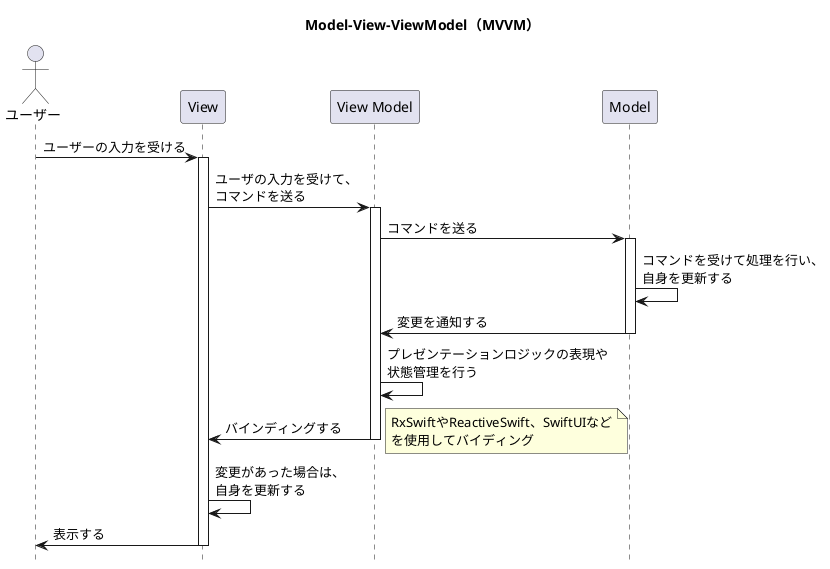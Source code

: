 @startuml

title Model-View-ViewModel（MVVM）

hide footbox

actor ユーザー as user
participant View as view
participant "View Model" as viewmodel
participant Model as model

user -> view: ユーザーの入力を受ける
activate view

view -> viewmodel: ユーザの入力を受けて、\nコマンドを送る
activate viewmodel

viewmodel -> model: コマンドを送る
activate model

model -> model: コマンドを受けて処理を行い、\n自身を更新する

model -> viewmodel: 変更を通知する
deactivate model

viewmodel -> viewmodel: プレゼンテーションロジックの表現や\n状態管理を行う

viewmodel -> view: バインディングする

note right
  RxSwiftやReactiveSwift、SwiftUIなど
  を使用してバイディング
end note

deactivate viewmodel
view -> view: 変更があった場合は、\n自身を更新する

view -> user: 表示する
deactivate view

@enduml